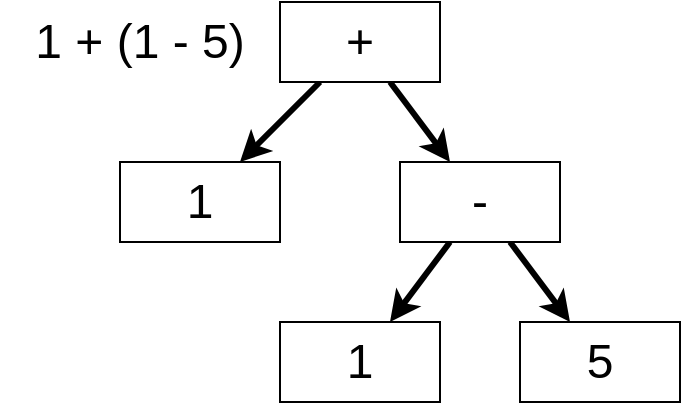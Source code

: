 <mxfile version="22.1.18" type="device">
  <diagram name="第 1 页" id="efQ9ug6TyRu6IwGsVEF4">
    <mxGraphModel dx="1026" dy="653" grid="1" gridSize="10" guides="1" tooltips="1" connect="1" arrows="1" fold="1" page="1" pageScale="1" pageWidth="1600" pageHeight="1200" math="0" shadow="0">
      <root>
        <mxCell id="0" />
        <mxCell id="1" parent="0" />
        <mxCell id="8SMjjpWlFNSwjjL0pyOK-1" value="&lt;font style=&quot;font-size: 24px;&quot;&gt;1&lt;/font&gt;" style="rounded=0;whiteSpace=wrap;html=1;" vertex="1" parent="1">
          <mxGeometry x="420" y="120" width="80" height="40" as="geometry" />
        </mxCell>
        <mxCell id="8SMjjpWlFNSwjjL0pyOK-4" style="rounded=0;orthogonalLoop=1;jettySize=auto;html=1;strokeWidth=3;" edge="1" parent="1" source="8SMjjpWlFNSwjjL0pyOK-2" target="8SMjjpWlFNSwjjL0pyOK-1">
          <mxGeometry relative="1" as="geometry" />
        </mxCell>
        <mxCell id="8SMjjpWlFNSwjjL0pyOK-5" style="rounded=0;orthogonalLoop=1;jettySize=auto;html=1;strokeWidth=3;" edge="1" parent="1" source="8SMjjpWlFNSwjjL0pyOK-2" target="8SMjjpWlFNSwjjL0pyOK-3">
          <mxGeometry relative="1" as="geometry" />
        </mxCell>
        <mxCell id="8SMjjpWlFNSwjjL0pyOK-2" value="&lt;font style=&quot;font-size: 24px;&quot;&gt;+&lt;/font&gt;" style="rounded=0;whiteSpace=wrap;html=1;" vertex="1" parent="1">
          <mxGeometry x="500" y="40" width="80" height="40" as="geometry" />
        </mxCell>
        <mxCell id="8SMjjpWlFNSwjjL0pyOK-8" style="rounded=0;orthogonalLoop=1;jettySize=auto;html=1;strokeWidth=3;" edge="1" parent="1" source="8SMjjpWlFNSwjjL0pyOK-3" target="8SMjjpWlFNSwjjL0pyOK-6">
          <mxGeometry relative="1" as="geometry" />
        </mxCell>
        <mxCell id="8SMjjpWlFNSwjjL0pyOK-9" style="rounded=0;orthogonalLoop=1;jettySize=auto;html=1;strokeWidth=3;" edge="1" parent="1" source="8SMjjpWlFNSwjjL0pyOK-3" target="8SMjjpWlFNSwjjL0pyOK-7">
          <mxGeometry relative="1" as="geometry" />
        </mxCell>
        <mxCell id="8SMjjpWlFNSwjjL0pyOK-3" value="&lt;font style=&quot;font-size: 24px;&quot;&gt;-&lt;/font&gt;" style="rounded=0;whiteSpace=wrap;html=1;" vertex="1" parent="1">
          <mxGeometry x="560" y="120" width="80" height="40" as="geometry" />
        </mxCell>
        <mxCell id="8SMjjpWlFNSwjjL0pyOK-6" value="&lt;font style=&quot;font-size: 24px;&quot;&gt;1&lt;/font&gt;" style="rounded=0;whiteSpace=wrap;html=1;" vertex="1" parent="1">
          <mxGeometry x="500" y="200" width="80" height="40" as="geometry" />
        </mxCell>
        <mxCell id="8SMjjpWlFNSwjjL0pyOK-7" value="&lt;font style=&quot;font-size: 24px;&quot;&gt;5&lt;/font&gt;" style="rounded=0;whiteSpace=wrap;html=1;" vertex="1" parent="1">
          <mxGeometry x="620" y="200" width="80" height="40" as="geometry" />
        </mxCell>
        <mxCell id="8SMjjpWlFNSwjjL0pyOK-10" value="1 + (1 - 5)" style="text;html=1;strokeColor=none;fillColor=none;align=center;verticalAlign=middle;whiteSpace=wrap;rounded=0;fontSize=24;" vertex="1" parent="1">
          <mxGeometry x="360" y="45" width="140" height="30" as="geometry" />
        </mxCell>
      </root>
    </mxGraphModel>
  </diagram>
</mxfile>
